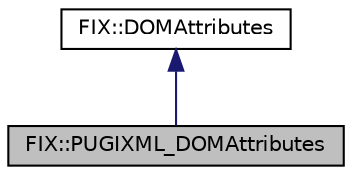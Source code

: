 digraph "FIX::PUGIXML_DOMAttributes"
{
  edge [fontname="Helvetica",fontsize="10",labelfontname="Helvetica",labelfontsize="10"];
  node [fontname="Helvetica",fontsize="10",shape=record];
  Node2 [label="FIX::PUGIXML_DOMAttributes",height=0.2,width=0.4,color="black", fillcolor="grey75", style="filled", fontcolor="black"];
  Node3 -> Node2 [dir="back",color="midnightblue",fontsize="10",style="solid",fontname="Helvetica"];
  Node3 [label="FIX::DOMAttributes",height=0.2,width=0.4,color="black", fillcolor="white", style="filled",URL="$class_f_i_x_1_1_d_o_m_attributes.html",tooltip="Interface that represents attribute from underlying XML parser. "];
}
